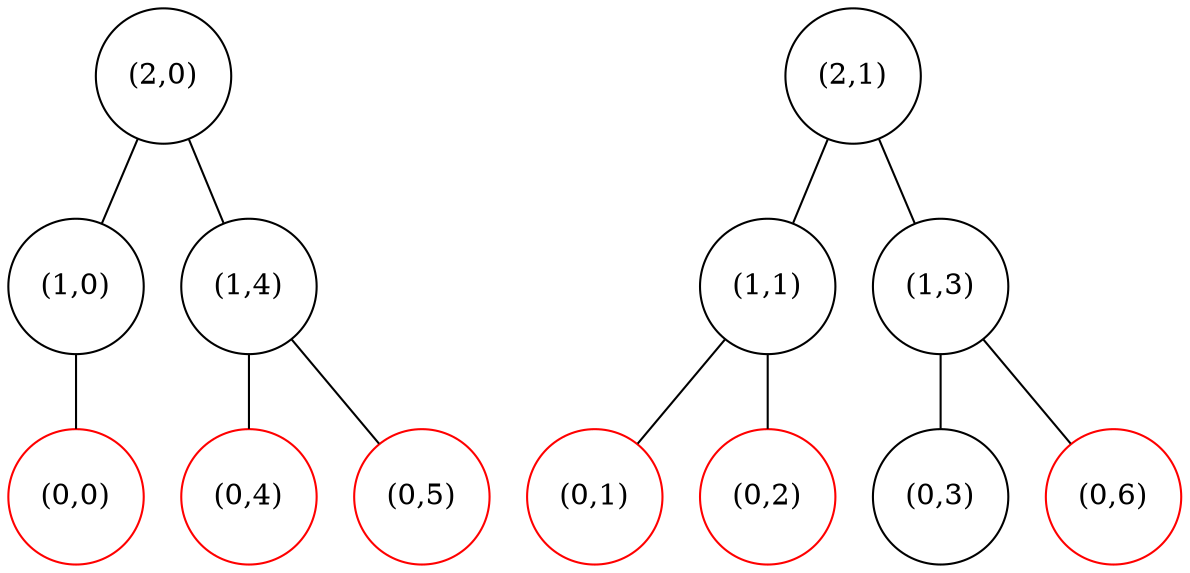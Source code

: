 graph
{
	node [shape=circle];

	n20 -- n10;
	n20 -- n14;
	n21 -- n11;
	n21 -- n13;
	n10 -- n00;
	n11 -- n01;
	n11 -- n02;
	n13 -- n03;
	n13 -- n06;
	n14 -- n04;
	n14 -- n05;

	n00 [label="(0,0)", color=red];
	n01 [label="(0,1)", color=red];
	n02 [label="(0,2)", color=red];
	n03 [label="(0,3)"];
	n04 [label="(0,4)", color=red];
	n05 [label="(0,5)", color=red];
	n06 [label="(0,6)", color=red];
	n10 [label="(1,0)"];
	n11 [label="(1,1)"];
	n13 [label="(1,3)"];
	n14 [label="(1,4)"];
	n20 [label="(2,0)"];
	n21 [label="(2,1)"];
}
